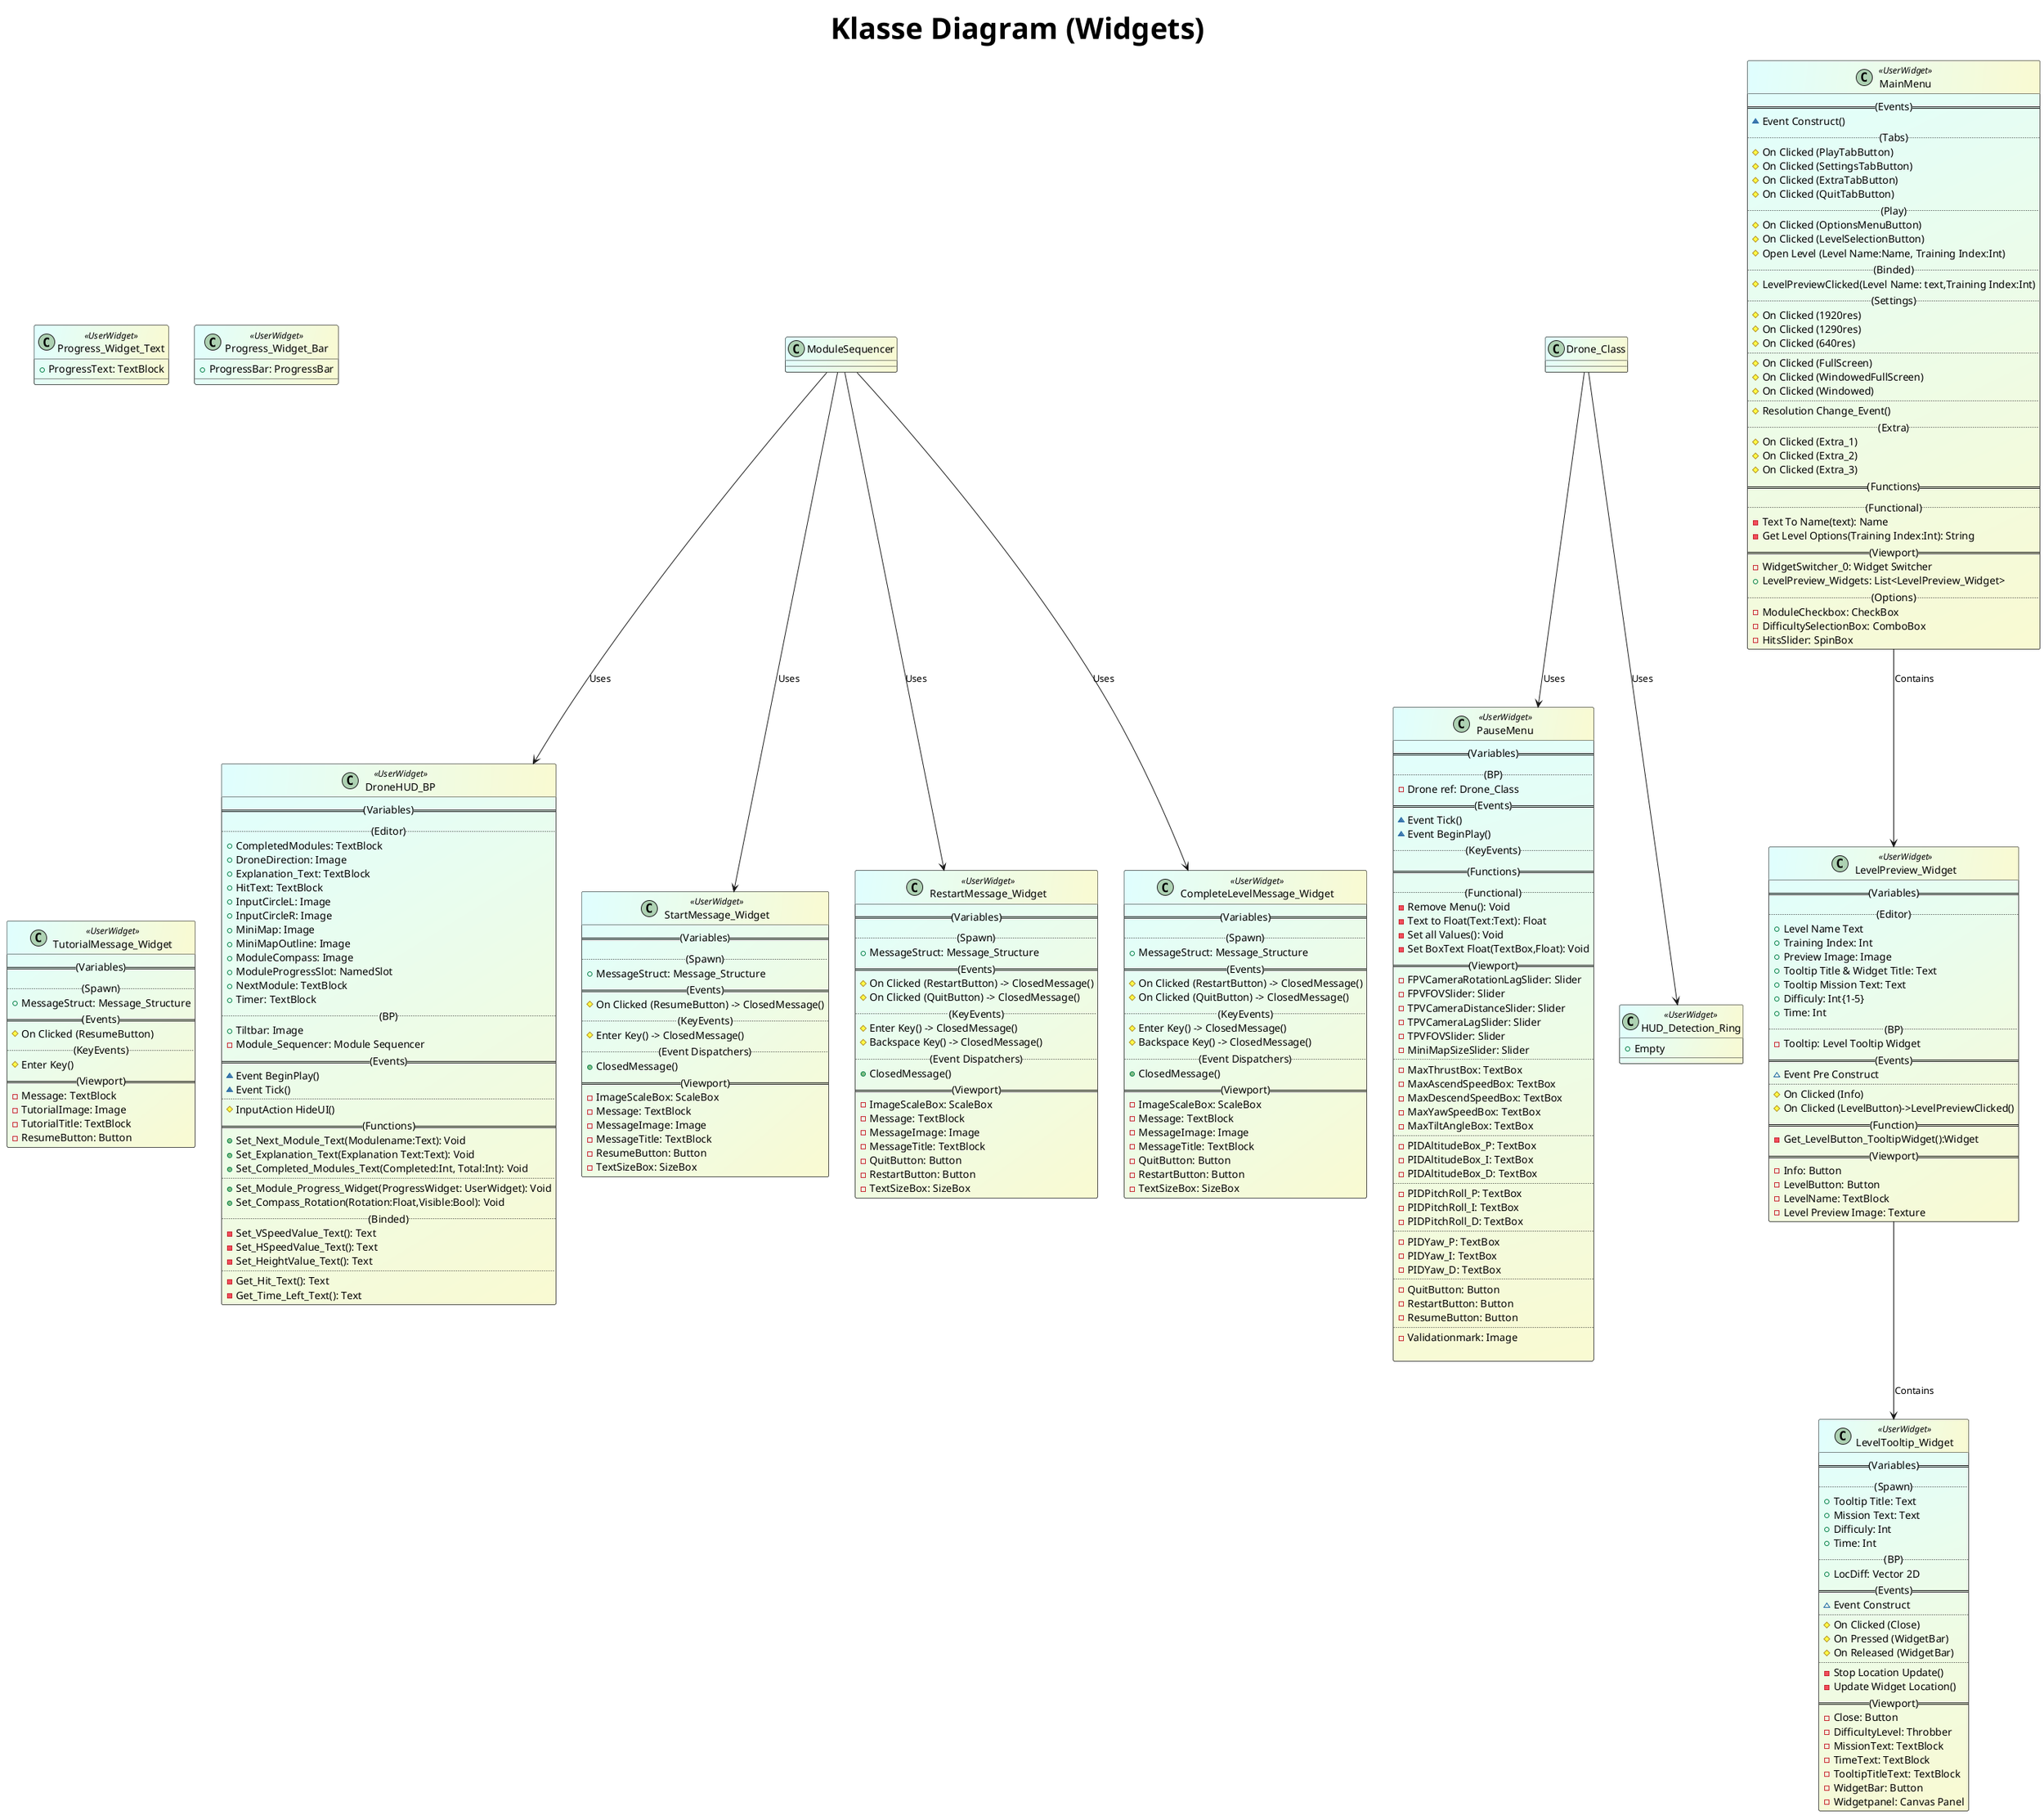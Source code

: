 @startuml Klasse Diagram (Widgets)
title Klasse Diagram (Widgets)
skinparam TitleFontName Calibri
skinparam TitleFontSize 40
skinparam ClassBackgroundColor lightcyan/LightGoldenRodYellow
skinparam defaultFontColor black

' (Message Widgets)==============================
' (Widgets)======================================

class Progress_Widget_Text <<UserWidget>>
{
    + ProgressText: TextBlock
}

class Progress_Widget_Bar <<UserWidget>>
{
    + ProgressBar: ProgressBar
}


class DroneHUD_BP <<UserWidget>>
{
    ==(Variables)==
    ..(Editor)..
    + CompletedModules: TextBlock
    + DroneDirection: Image
    + Explanation_Text: TextBlock
    + HitText: TextBlock
    + InputCircleL: Image
    + InputCircleR: Image
    + MiniMap: Image
    + MiniMapOutline: Image
    + ModuleCompass: Image
    + ModuleProgressSlot: NamedSlot
    + NextModule: TextBlock
    + Timer: TextBlock
    ..(BP)..
    + Tiltbar: Image
    - Module_Sequencer: Module Sequencer
    ==(Events)==
    ~ Event BeginPlay()
    ~ Event Tick()
    ..
    # InputAction HideUI()
    ==(Functions)==
    + Set_Next_Module_Text(Modulename:Text): Void
    + Set_Explanation_Text(Explanation Text:Text): Void
    + Set_Completed_Modules_Text(Completed:Int, Total:Int): Void
    ..
    + Set_Module_Progress_Widget(ProgressWidget: UserWidget): Void
    + Set_Compass_Rotation(Rotation:Float,Visible:Bool): Void
    ..(Binded)..
    - Set_VSpeedValue_Text(): Text
    - Set_HSpeedValue_Text(): Text
    - Set_HeightValue_Text(): Text
    ..
    - Get_Hit_Text(): Text
    - Get_Time_Left_Text(): Text
}



class PauseMenu <<UserWidget>>
{
    ==(Variables)==
    ..(BP)..
    - Drone ref: Drone_Class
    ==(Events)==
    ~ Event Tick()
    ~ Event BeginPlay()
    ..(KeyEvents)..
    ==(Functions)==
    ..(Functional)..
    - Remove Menu(): Void
    - Text to Float(Text:Text): Float
    - Set all Values(): Void
    - Set BoxText Float(TextBox,Float): Void
    ==(Viewport)==
    - FPVCameraRotationLagSlider: Slider
    - FPVFOVSlider: Slider
    - TPVCameraDistanceSlider: Slider
    - TPVCameraLagSlider: Slider
    - TPVFOVSlider: Slider
    - MiniMapSizeSlider: Slider
    ..
    - MaxThrustBox: TextBox
    - MaxAscendSpeedBox: TextBox
    - MaxDescendSpeedBox: TextBox
    - MaxYawSpeedBox: TextBox
    - MaxTiltAngleBox: TextBox
    ..
    - PIDAltitudeBox_P: TextBox
    - PIDAltitudeBox_I: TextBox
    - PIDAltitudeBox_D: TextBox
    ..
    - PIDPitchRoll_P: TextBox
    - PIDPitchRoll_I: TextBox
    - PIDPitchRoll_D: TextBox
    ..
    - PIDYaw_P: TextBox
    - PIDYaw_I: TextBox
    - PIDYaw_D: TextBox
    ..
    - QuitButton: Button
    - RestartButton: Button
    - ResumeButton: Button
    ..
    - Validationmark: Image

}

class HUD_Detection_Ring <<UserWidget>>
{
    + Empty
}


Class StartMessage_Widget <<UserWidget>>
{
    ==(Variables)==
    ..(Spawn)..
    + MessageStruct: Message_Structure
    ==(Events)==
    # On Clicked (ResumeButton) -> ClosedMessage()
    ..(KeyEvents)..
    # Enter Key() -> ClosedMessage()
    ..(Event Dispatchers)..
    + ClosedMessage()
    ==(Viewport)==
    - ImageScaleBox: ScaleBox
    - Message: TextBlock
    - MessageImage: Image
    - MessageTitle: TextBlock
    - ResumeButton: Button
    - TextSizeBox: SizeBox
}

Class RestartMessage_Widget <<UserWidget>>
{
    ==(Variables)==
    ..(Spawn)..
    + MessageStruct: Message_Structure
    ==(Events)==
    # On Clicked (RestartButton) -> ClosedMessage()
    # On Clicked (QuitButton) -> ClosedMessage()
    ..(KeyEvents)..
    # Enter Key() -> ClosedMessage()
    # Backspace Key() -> ClosedMessage()
    ..(Event Dispatchers)..
    + ClosedMessage()
    ==(Viewport)==
    - ImageScaleBox: ScaleBox
    - Message: TextBlock
    - MessageImage: Image
    - MessageTitle: TextBlock
    - QuitButton: Button
    - RestartButton: Button
    - TextSizeBox: SizeBox
}

Class CompleteLevelMessage_Widget <<UserWidget>>
{
    ==(Variables)==
    ..(Spawn)..
    + MessageStruct: Message_Structure
    ==(Events)==
    # On Clicked (RestartButton) -> ClosedMessage()
    # On Clicked (QuitButton) -> ClosedMessage()
    ..(KeyEvents)..
    # Enter Key() -> ClosedMessage()
    # Backspace Key() -> ClosedMessage()
    ..(Event Dispatchers)..
    + ClosedMessage()
    ==(Viewport)==
    - ImageScaleBox: ScaleBox
    - Message: TextBlock
    - MessageImage: Image
    - MessageTitle: TextBlock
    - QuitButton: Button
    - RestartButton: Button
    - TextSizeBox: SizeBox
}

Class TutorialMessage_Widget <<UserWidget>>
{
    ==(Variables)==
    ..(Spawn)..
    + MessageStruct: Message_Structure
    ==(Events)==
    # On Clicked (ResumeButton)
    ..(KeyEvents)..
    # Enter Key()
    ==(Viewport)==
    - Message: TextBlock
    - TutorialImage: Image
    - TutorialTitle: TextBlock
    - ResumeButton: Button
}


' (UI Widgets)===================================
class MainMenu <<UserWidget>>
{
    ==(Events)==
    ~ Event Construct()
    ..(Tabs)..
    # On Clicked (PlayTabButton)
    # On Clicked (SettingsTabButton)
    # On Clicked (ExtraTabButton)
    # On Clicked (QuitTabButton)
    ..(Play)..
    # On Clicked (OptionsMenuButton)
    # On Clicked (LevelSelectionButton)
    # Open Level (Level Name:Name, Training Index:Int)
    ..(Binded)..
    # LevelPreviewClicked(Level Name: text,Training Index:Int)
    ..(Settings)..
    # On Clicked (1920res)
    # On Clicked (1290res)
    # On Clicked (640res)
    ..
    # On Clicked (FullScreen)
    # On Clicked (WindowedFullScreen)
    # On Clicked (Windowed)
    ..
    # Resolution Change_Event()
    ..(Extra)..
    # On Clicked (Extra_1)
    # On Clicked (Extra_2)
    # On Clicked (Extra_3)
    ==(Functions)==
    ..(Functional)..
    - Text To Name(text): Name
    - Get Level Options(Training Index:Int): String
    ==(Viewport)==
    - WidgetSwitcher_0: Widget Switcher
    + LevelPreview_Widgets: List<LevelPreview_Widget>
    ..(Options)..
    - ModuleCheckbox: CheckBox
    - DifficultySelectionBox: ComboBox
    - HitsSlider: SpinBox
}

class LevelPreview_Widget <<UserWidget>>
{
    ==(Variables)==
    ..(Editor)..
    + Level Name Text
    + Training Index: Int
    + Preview Image: Image
    + Tooltip Title & Widget Title: Text
    + Tooltip Mission Text: Text
    + Difficuly: Int{1-5}
    + Time: Int
    ..(BP)..
    - Tooltip: Level Tooltip Widget
    ==(Events)==
    ~ Event Pre Construct
    ..
    # On Clicked (Info)
    # On Clicked (LevelButton)->LevelPreviewClicked()
    ==(Function)==
    - Get_LevelButton_TooltipWidget():Widget
    ==(Viewport)==
    - Info: Button
    - LevelButton: Button
    - LevelName: TextBlock
    - Level Preview Image: Texture
}

class LevelTooltip_Widget <<UserWidget>>
{
    ==(Variables)==
    ..(Spawn)..
    + Tooltip Title: Text
    + Mission Text: Text
    + Difficuly: Int
    + Time: Int
    ..(BP)..
    + LocDiff: Vector 2D
    ==(Events)==
    ~ Event Construct
    ..
    # On Clicked (Close)
    # On Pressed (WidgetBar)
    # On Released (WidgetBar)
    ..
    - Stop Location Update()
    - Update Widget Location()
    ==(Viewport)==
    - Close: Button
    - DifficultyLevel: Throbber
    - MissionText: TextBlock
    - TimeText: TextBlock
    - TooltipTitleText: TextBlock
    - WidgetBar: Button
    - Widgetpanel: Canvas Panel
}

Drone_Class --> HUD_Detection_Ring: Uses
Drone_Class --> PauseMenu: Uses

ModuleSequencer --> DroneHUD_BP: Uses

ModuleSequencer --> StartMessage_Widget: Uses
ModuleSequencer --> RestartMessage_Widget: Uses
ModuleSequencer --> CompleteLevelMessage_Widget: Uses


MainMenu --> LevelPreview_Widget: Contains
LevelPreview_Widget --> LevelTooltip_Widget: Contains


@enduml